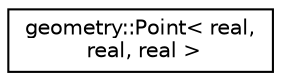 digraph "Graphical Class Hierarchy"
{
 // LATEX_PDF_SIZE
  edge [fontname="Helvetica",fontsize="10",labelfontname="Helvetica",labelfontsize="10"];
  node [fontname="Helvetica",fontsize="10",shape=record];
  rankdir="LR";
  Node0 [label="geometry::Point\< real,\l real, real \>",height=0.2,width=0.4,color="black", fillcolor="white", style="filled",URL="$classgeometry_1_1Point.html",tooltip=" "];
}
